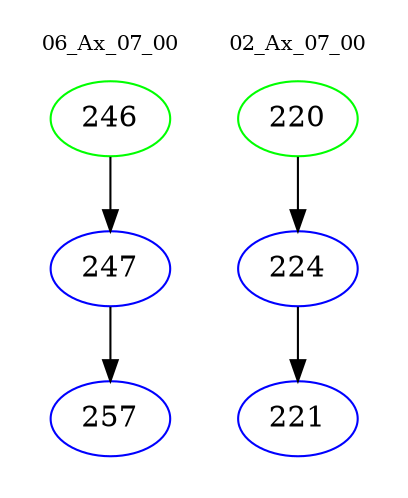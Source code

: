 digraph{
subgraph cluster_0 {
color = white
label = "06_Ax_07_00";
fontsize=10;
T0_246 [label="246", color="green"]
T0_246 -> T0_247 [color="black"]
T0_247 [label="247", color="blue"]
T0_247 -> T0_257 [color="black"]
T0_257 [label="257", color="blue"]
}
subgraph cluster_1 {
color = white
label = "02_Ax_07_00";
fontsize=10;
T1_220 [label="220", color="green"]
T1_220 -> T1_224 [color="black"]
T1_224 [label="224", color="blue"]
T1_224 -> T1_221 [color="black"]
T1_221 [label="221", color="blue"]
}
}
